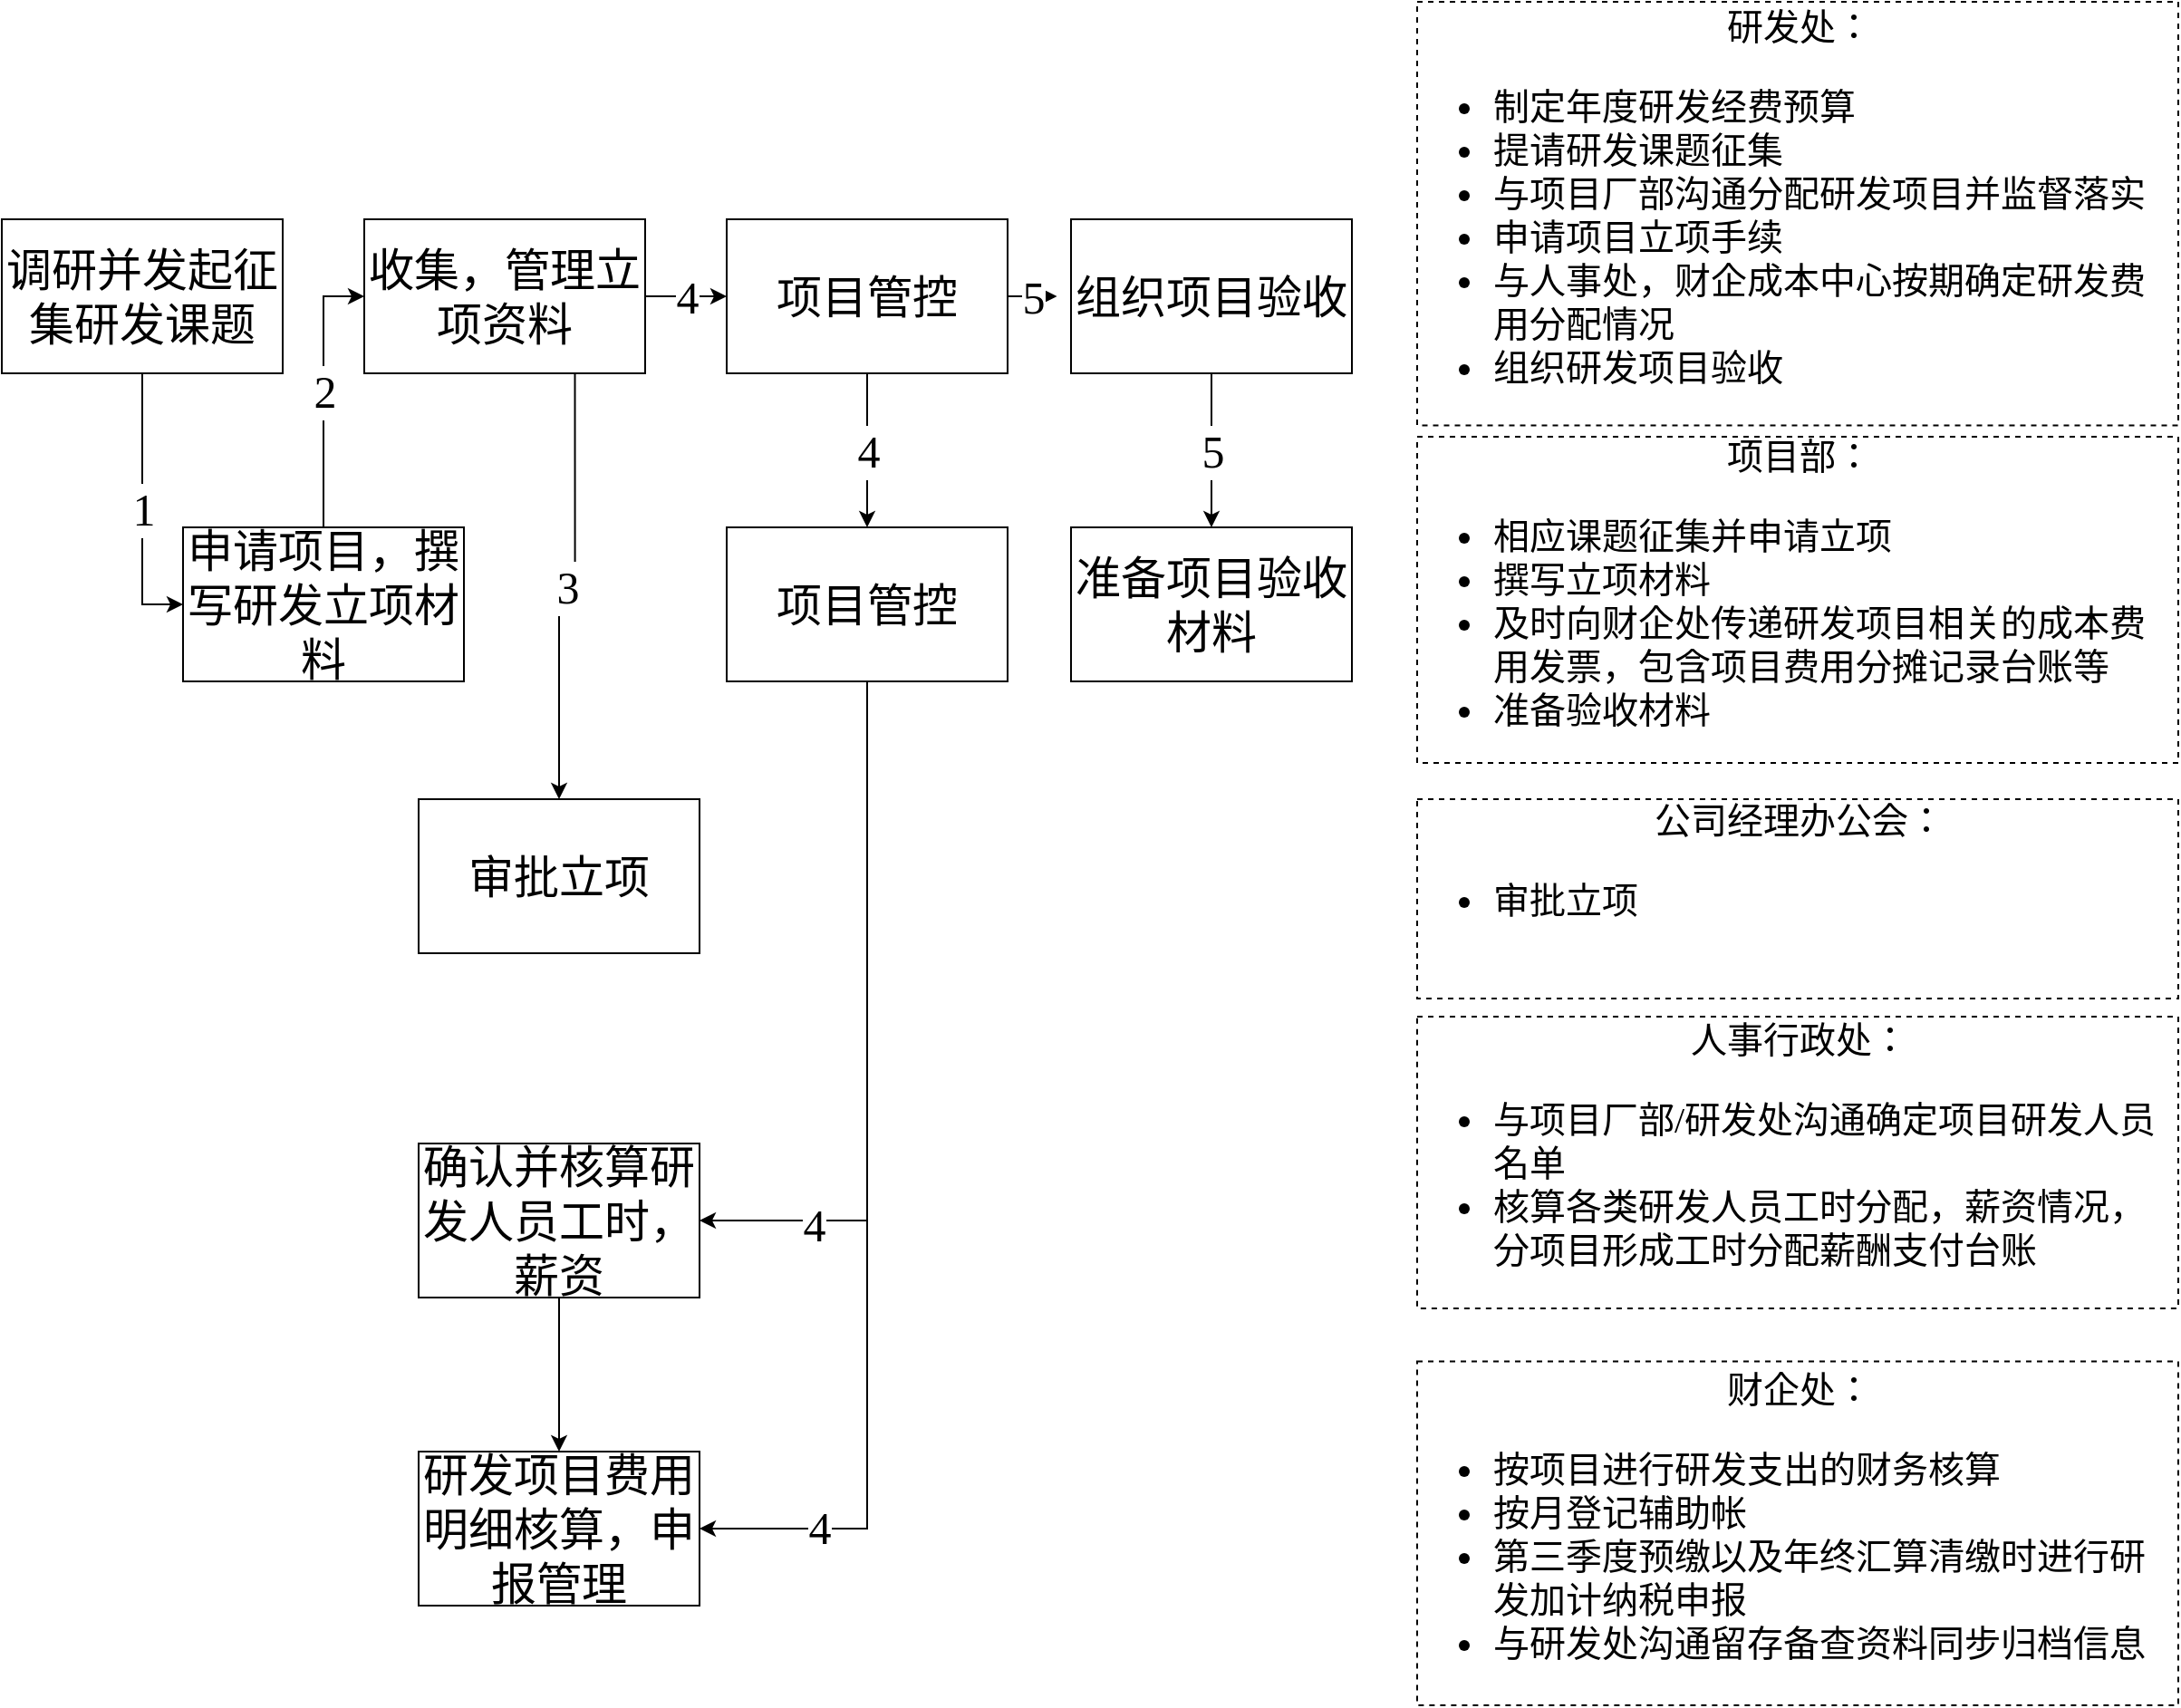 <mxfile version="20.2.3" type="github">
  <diagram id="Yfb2qJFK9YXcBIiNdivb" name="Page-1">
    <mxGraphModel dx="2062" dy="1146" grid="1" gridSize="10" guides="1" tooltips="1" connect="1" arrows="1" fold="1" page="1" pageScale="1.5" pageWidth="850" pageHeight="1100" math="0" shadow="0">
      <root>
        <mxCell id="0" />
        <mxCell id="1" parent="0" />
        <mxCell id="3ZY2vmhzO7X1mD651p6n-8" value="1" style="edgeStyle=orthogonalEdgeStyle;rounded=0;orthogonalLoop=1;jettySize=auto;html=1;exitX=0.5;exitY=1;exitDx=0;exitDy=0;entryX=0;entryY=0.5;entryDx=0;entryDy=0;fontFamily=Verdana;fontSize=25;" edge="1" parent="1" source="3ZY2vmhzO7X1mD651p6n-1" target="3ZY2vmhzO7X1mD651p6n-7">
          <mxGeometry relative="1" as="geometry" />
        </mxCell>
        <mxCell id="3ZY2vmhzO7X1mD651p6n-1" value="调研并发起征集研发课题" style="rounded=0;whiteSpace=wrap;html=1;fontFamily=Verdana;fontSize=25;" vertex="1" parent="1">
          <mxGeometry x="39" y="200" width="155" height="85" as="geometry" />
        </mxCell>
        <mxCell id="3ZY2vmhzO7X1mD651p6n-10" value="2" style="edgeStyle=orthogonalEdgeStyle;rounded=0;orthogonalLoop=1;jettySize=auto;html=1;exitX=0.5;exitY=0;exitDx=0;exitDy=0;entryX=0;entryY=0.5;entryDx=0;entryDy=0;fontFamily=Verdana;fontSize=25;" edge="1" parent="1" source="3ZY2vmhzO7X1mD651p6n-7" target="3ZY2vmhzO7X1mD651p6n-9">
          <mxGeometry relative="1" as="geometry" />
        </mxCell>
        <mxCell id="3ZY2vmhzO7X1mD651p6n-7" value="申请项目，撰写研发立项材料" style="rounded=0;whiteSpace=wrap;html=1;fontFamily=Verdana;fontSize=25;" vertex="1" parent="1">
          <mxGeometry x="139" y="370" width="155" height="85" as="geometry" />
        </mxCell>
        <mxCell id="3ZY2vmhzO7X1mD651p6n-12" value="3" style="edgeStyle=orthogonalEdgeStyle;rounded=0;orthogonalLoop=1;jettySize=auto;html=1;exitX=0.75;exitY=1;exitDx=0;exitDy=0;entryX=0.5;entryY=0;entryDx=0;entryDy=0;fontFamily=Verdana;fontSize=25;" edge="1" parent="1" source="3ZY2vmhzO7X1mD651p6n-9" target="3ZY2vmhzO7X1mD651p6n-11">
          <mxGeometry relative="1" as="geometry" />
        </mxCell>
        <mxCell id="3ZY2vmhzO7X1mD651p6n-14" value="4" style="edgeStyle=orthogonalEdgeStyle;rounded=0;orthogonalLoop=1;jettySize=auto;html=1;exitX=1;exitY=0.5;exitDx=0;exitDy=0;fontFamily=Verdana;fontSize=25;" edge="1" parent="1" source="3ZY2vmhzO7X1mD651p6n-9" target="3ZY2vmhzO7X1mD651p6n-13">
          <mxGeometry relative="1" as="geometry" />
        </mxCell>
        <mxCell id="3ZY2vmhzO7X1mD651p6n-9" value="收集，管理立项资料" style="rounded=0;whiteSpace=wrap;html=1;fontFamily=Verdana;fontSize=25;" vertex="1" parent="1">
          <mxGeometry x="239" y="200" width="155" height="85" as="geometry" />
        </mxCell>
        <mxCell id="3ZY2vmhzO7X1mD651p6n-11" value="审批立项" style="rounded=0;whiteSpace=wrap;html=1;fontFamily=Verdana;fontSize=25;" vertex="1" parent="1">
          <mxGeometry x="269" y="520" width="155" height="85" as="geometry" />
        </mxCell>
        <mxCell id="3ZY2vmhzO7X1mD651p6n-16" value="4" style="edgeStyle=orthogonalEdgeStyle;rounded=0;orthogonalLoop=1;jettySize=auto;html=1;entryX=0.5;entryY=0;entryDx=0;entryDy=0;fontFamily=Verdana;fontSize=25;" edge="1" parent="1" source="3ZY2vmhzO7X1mD651p6n-13" target="3ZY2vmhzO7X1mD651p6n-15">
          <mxGeometry relative="1" as="geometry" />
        </mxCell>
        <mxCell id="3ZY2vmhzO7X1mD651p6n-19" value="5" style="edgeStyle=orthogonalEdgeStyle;rounded=0;orthogonalLoop=1;jettySize=auto;html=1;exitX=1;exitY=0.5;exitDx=0;exitDy=0;entryX=-0.05;entryY=0.5;entryDx=0;entryDy=0;entryPerimeter=0;fontFamily=Verdana;fontSize=25;" edge="1" parent="1" source="3ZY2vmhzO7X1mD651p6n-13" target="3ZY2vmhzO7X1mD651p6n-18">
          <mxGeometry relative="1" as="geometry" />
        </mxCell>
        <mxCell id="3ZY2vmhzO7X1mD651p6n-13" value="项目管控" style="rounded=0;whiteSpace=wrap;html=1;fontFamily=Verdana;fontSize=25;" vertex="1" parent="1">
          <mxGeometry x="439" y="200" width="155" height="85" as="geometry" />
        </mxCell>
        <mxCell id="3ZY2vmhzO7X1mD651p6n-29" style="edgeStyle=orthogonalEdgeStyle;rounded=0;orthogonalLoop=1;jettySize=auto;html=1;entryX=1;entryY=0.5;entryDx=0;entryDy=0;exitX=0.5;exitY=1;exitDx=0;exitDy=0;fontFamily=Verdana;fontSize=25;" edge="1" parent="1" source="3ZY2vmhzO7X1mD651p6n-15" target="3ZY2vmhzO7X1mD651p6n-20">
          <mxGeometry relative="1" as="geometry" />
        </mxCell>
        <mxCell id="3ZY2vmhzO7X1mD651p6n-31" value="4" style="edgeLabel;html=1;align=center;verticalAlign=middle;resizable=0;points=[];fontFamily=Verdana;fontSize=25;" vertex="1" connectable="0" parent="3ZY2vmhzO7X1mD651p6n-29">
          <mxGeometry x="0.676" y="2" relative="1" as="geometry">
            <mxPoint as="offset" />
          </mxGeometry>
        </mxCell>
        <mxCell id="3ZY2vmhzO7X1mD651p6n-30" style="edgeStyle=orthogonalEdgeStyle;rounded=0;orthogonalLoop=1;jettySize=auto;html=1;entryX=1;entryY=0.5;entryDx=0;entryDy=0;exitX=0.5;exitY=1;exitDx=0;exitDy=0;fontFamily=Verdana;fontSize=25;" edge="1" parent="1" source="3ZY2vmhzO7X1mD651p6n-15" target="3ZY2vmhzO7X1mD651p6n-21">
          <mxGeometry relative="1" as="geometry" />
        </mxCell>
        <mxCell id="3ZY2vmhzO7X1mD651p6n-32" value="4" style="edgeLabel;html=1;align=center;verticalAlign=middle;resizable=0;points=[];fontFamily=Verdana;fontSize=25;" vertex="1" connectable="0" parent="3ZY2vmhzO7X1mD651p6n-30">
          <mxGeometry x="0.766" y="-1" relative="1" as="geometry">
            <mxPoint as="offset" />
          </mxGeometry>
        </mxCell>
        <mxCell id="3ZY2vmhzO7X1mD651p6n-15" value="项目管控" style="rounded=0;whiteSpace=wrap;html=1;fontFamily=Verdana;fontSize=25;" vertex="1" parent="1">
          <mxGeometry x="439" y="370" width="155" height="85" as="geometry" />
        </mxCell>
        <mxCell id="3ZY2vmhzO7X1mD651p6n-17" value="准备项目验收材料" style="rounded=0;whiteSpace=wrap;html=1;fontFamily=Verdana;fontSize=25;" vertex="1" parent="1">
          <mxGeometry x="629" y="370" width="155" height="85" as="geometry" />
        </mxCell>
        <mxCell id="3ZY2vmhzO7X1mD651p6n-25" value="5" style="edgeStyle=orthogonalEdgeStyle;rounded=0;orthogonalLoop=1;jettySize=auto;html=1;exitX=0.5;exitY=1;exitDx=0;exitDy=0;entryX=0.5;entryY=0;entryDx=0;entryDy=0;fontFamily=Verdana;fontSize=25;" edge="1" parent="1" source="3ZY2vmhzO7X1mD651p6n-18" target="3ZY2vmhzO7X1mD651p6n-17">
          <mxGeometry relative="1" as="geometry" />
        </mxCell>
        <mxCell id="3ZY2vmhzO7X1mD651p6n-18" value="组织项目验收" style="rounded=0;whiteSpace=wrap;html=1;fontFamily=Verdana;fontSize=25;" vertex="1" parent="1">
          <mxGeometry x="629" y="200" width="155" height="85" as="geometry" />
        </mxCell>
        <mxCell id="3ZY2vmhzO7X1mD651p6n-24" style="edgeStyle=orthogonalEdgeStyle;rounded=0;orthogonalLoop=1;jettySize=auto;html=1;exitX=0.5;exitY=1;exitDx=0;exitDy=0;entryX=0.5;entryY=0;entryDx=0;entryDy=0;fontFamily=Verdana;fontSize=25;" edge="1" parent="1" source="3ZY2vmhzO7X1mD651p6n-20" target="3ZY2vmhzO7X1mD651p6n-21">
          <mxGeometry relative="1" as="geometry" />
        </mxCell>
        <mxCell id="3ZY2vmhzO7X1mD651p6n-20" value="确认并核算研发人员工时，薪资" style="rounded=0;whiteSpace=wrap;html=1;fontFamily=Verdana;fontSize=25;" vertex="1" parent="1">
          <mxGeometry x="269" y="710" width="155" height="85" as="geometry" />
        </mxCell>
        <mxCell id="3ZY2vmhzO7X1mD651p6n-21" value="研发项目费用明细核算，申报管理" style="rounded=0;whiteSpace=wrap;html=1;fontFamily=Verdana;fontSize=25;" vertex="1" parent="1">
          <mxGeometry x="269" y="880" width="155" height="85" as="geometry" />
        </mxCell>
        <mxCell id="3ZY2vmhzO7X1mD651p6n-35" value="&lt;div style=&quot;text-align: center; font-size: 20px;&quot;&gt;&lt;span style=&quot;background-color: initial; font-size: 20px;&quot;&gt;研发处：&lt;/span&gt;&lt;/div&gt;&lt;div style=&quot;font-size: 20px;&quot;&gt;&lt;ul style=&quot;font-size: 20px;&quot;&gt;&lt;li style=&quot;font-size: 20px;&quot;&gt;制定年度研发经费预算&lt;/li&gt;&lt;li style=&quot;font-size: 20px;&quot;&gt;提请研发课题征集&lt;/li&gt;&lt;li style=&quot;font-size: 20px;&quot;&gt;与项目厂部沟通分配研发项目并监督落实&lt;/li&gt;&lt;li style=&quot;font-size: 20px;&quot;&gt;申请项目立项手续&lt;/li&gt;&lt;li style=&quot;font-size: 20px;&quot;&gt;与人事处，财企成本中心按期确定研发费用分配情况&lt;/li&gt;&lt;li style=&quot;font-size: 20px;&quot;&gt;组织研发项目验收&lt;/li&gt;&lt;/ul&gt;&lt;/div&gt;" style="rounded=0;whiteSpace=wrap;html=1;dashed=1;align=left;fontFamily=Verdana;fontSize=20;" vertex="1" parent="1">
          <mxGeometry x="820" y="80" width="420" height="233.75" as="geometry" />
        </mxCell>
        <mxCell id="3ZY2vmhzO7X1mD651p6n-36" value="&lt;div style=&quot;text-align: center; font-size: 20px;&quot;&gt;&lt;span style=&quot;background-color: initial; font-size: 20px;&quot;&gt;项目部：&lt;/span&gt;&lt;/div&gt;&lt;div style=&quot;font-size: 20px;&quot;&gt;&lt;ul style=&quot;font-size: 20px;&quot;&gt;&lt;li style=&quot;font-size: 20px;&quot;&gt;相应课题征集并申请立项&lt;/li&gt;&lt;li style=&quot;font-size: 20px;&quot;&gt;撰写立项材料&lt;/li&gt;&lt;li style=&quot;font-size: 20px;&quot;&gt;及时向财企处传递研发项目相关的成本费用发票，包含项目费用分摊记录台账等&lt;/li&gt;&lt;li style=&quot;font-size: 20px;&quot;&gt;准备验收材料&lt;/li&gt;&lt;/ul&gt;&lt;/div&gt;" style="rounded=0;whiteSpace=wrap;html=1;dashed=1;align=left;fontFamily=Verdana;fontSize=20;" vertex="1" parent="1">
          <mxGeometry x="820" y="320" width="420" height="180" as="geometry" />
        </mxCell>
        <mxCell id="3ZY2vmhzO7X1mD651p6n-38" value="&lt;div style=&quot;text-align: center; font-size: 20px;&quot;&gt;&lt;span style=&quot;background-color: initial; font-size: 20px;&quot;&gt;公司经理办公会：&lt;/span&gt;&lt;/div&gt;&lt;div style=&quot;font-size: 20px;&quot;&gt;&lt;ul style=&quot;font-size: 20px;&quot;&gt;&lt;li style=&quot;font-size: 20px;&quot;&gt;审批立项&amp;nbsp; &amp;nbsp; &amp;nbsp; &amp;nbsp; &amp;nbsp; &amp;nbsp; &amp;nbsp; &amp;nbsp; &amp;nbsp; &amp;nbsp; &amp;nbsp; &amp;nbsp; &amp;nbsp; &amp;nbsp; &amp;nbsp; &amp;nbsp; &amp;nbsp; &amp;nbsp; &amp;nbsp; &amp;nbsp; &amp;nbsp; &amp;nbsp; &amp;nbsp; &amp;nbsp; &amp;nbsp; &amp;nbsp; &amp;nbsp; &amp;nbsp; &amp;nbsp; &amp;nbsp; &amp;nbsp; &amp;nbsp; &amp;nbsp; &amp;nbsp; &amp;nbsp; &amp;nbsp; &amp;nbsp; &amp;nbsp;&lt;/li&gt;&lt;/ul&gt;&lt;/div&gt;" style="rounded=0;whiteSpace=wrap;html=1;dashed=1;align=left;fontFamily=Verdana;fontSize=20;" vertex="1" parent="1">
          <mxGeometry x="820" y="520" width="420" height="110" as="geometry" />
        </mxCell>
        <mxCell id="3ZY2vmhzO7X1mD651p6n-39" value="&lt;div style=&quot;text-align: center; font-size: 20px;&quot;&gt;&lt;span style=&quot;background-color: initial; font-size: 20px;&quot;&gt;人事行政处：&lt;/span&gt;&lt;/div&gt;&lt;div style=&quot;font-size: 20px;&quot;&gt;&lt;ul style=&quot;font-size: 20px;&quot;&gt;&lt;li style=&quot;font-size: 20px;&quot;&gt;与项目厂部/研发处沟通确定项目研发人员名单&lt;/li&gt;&lt;li style=&quot;font-size: 20px;&quot;&gt;核算各类研发人员工时分配，薪资情况，分项目形成工时分配薪酬支付台账&lt;/li&gt;&lt;/ul&gt;&lt;/div&gt;" style="rounded=0;whiteSpace=wrap;html=1;dashed=1;align=left;fontFamily=Verdana;fontSize=20;" vertex="1" parent="1">
          <mxGeometry x="820" y="640" width="420" height="160.94" as="geometry" />
        </mxCell>
        <mxCell id="3ZY2vmhzO7X1mD651p6n-40" value="&lt;div style=&quot;text-align: center; font-size: 20px;&quot;&gt;&lt;span style=&quot;background-color: initial; font-size: 20px;&quot;&gt;财企处：&lt;/span&gt;&lt;/div&gt;&lt;div style=&quot;font-size: 20px;&quot;&gt;&lt;ul style=&quot;font-size: 20px;&quot;&gt;&lt;li style=&quot;font-size: 20px;&quot;&gt;按项目进行研发支出的财务核算&lt;/li&gt;&lt;li style=&quot;font-size: 20px;&quot;&gt;按月登记辅助帐&lt;/li&gt;&lt;li style=&quot;font-size: 20px;&quot;&gt;第三季度预缴以及年终汇算清缴时进行研发加计纳税申报&lt;/li&gt;&lt;li style=&quot;font-size: 20px;&quot;&gt;与研发处沟通留存备查资料同步归档信息&lt;/li&gt;&lt;/ul&gt;&lt;/div&gt;" style="rounded=0;whiteSpace=wrap;html=1;dashed=1;align=left;fontFamily=Verdana;fontSize=20;" vertex="1" parent="1">
          <mxGeometry x="820" y="830.31" width="420" height="189.69" as="geometry" />
        </mxCell>
      </root>
    </mxGraphModel>
  </diagram>
</mxfile>
